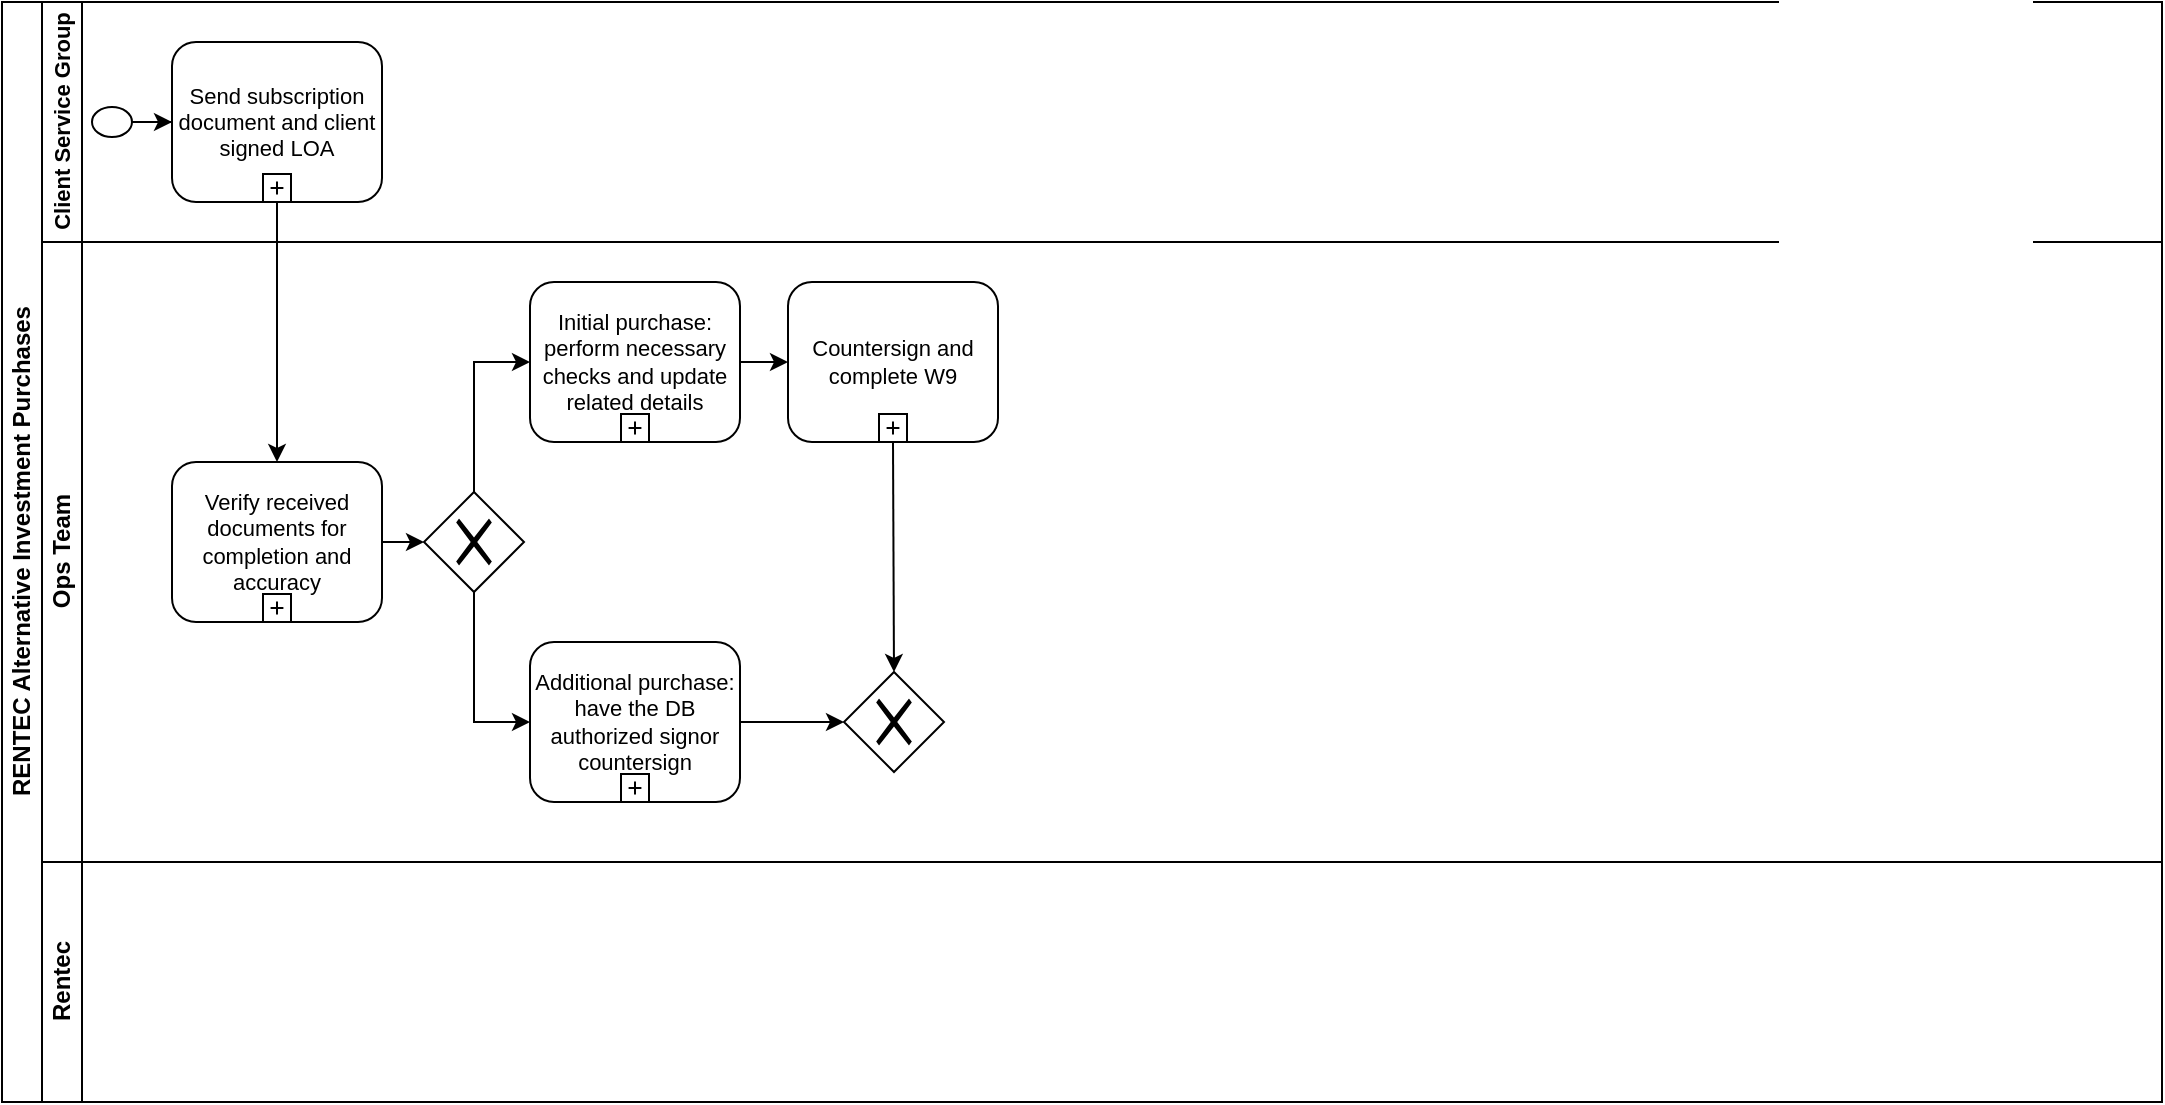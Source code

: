 <mxfile version="12.9.12" type="github">
  <diagram id="prtHgNgQTEPvFCAcTncT" name="Page-1">
    <mxGraphModel dx="1157" dy="643" grid="1" gridSize="10" guides="1" tooltips="1" connect="1" arrows="1" fold="1" page="1" pageScale="1" pageWidth="1100" pageHeight="850" math="0" shadow="0">
      <root>
        <mxCell id="0" />
        <mxCell id="1" parent="0" />
        <mxCell id="dNxyNK7c78bLwvsdeMH5-19" value="RENTEC Alternative Investment Purchases" style="swimlane;html=1;childLayout=stackLayout;resizeParent=1;resizeParentMax=0;horizontal=0;startSize=20;horizontalStack=0;" parent="1" vertex="1">
          <mxGeometry x="10" y="10" width="1080" height="550" as="geometry" />
        </mxCell>
        <mxCell id="dNxyNK7c78bLwvsdeMH5-20" value="Client Service Group" style="swimlane;html=1;startSize=20;horizontal=0;fontSize=11;" parent="dNxyNK7c78bLwvsdeMH5-19" vertex="1">
          <mxGeometry x="20" width="1060" height="120" as="geometry" />
        </mxCell>
        <mxCell id="yQS6I_NQXeDQ-WpkQ5g4-4" value="" style="edgeStyle=orthogonalEdgeStyle;rounded=0;orthogonalLoop=1;jettySize=auto;html=1;fontSize=11;" edge="1" parent="dNxyNK7c78bLwvsdeMH5-20" source="yQS6I_NQXeDQ-WpkQ5g4-1" target="yQS6I_NQXeDQ-WpkQ5g4-2">
          <mxGeometry relative="1" as="geometry" />
        </mxCell>
        <mxCell id="yQS6I_NQXeDQ-WpkQ5g4-1" value="" style="shape=mxgraph.bpmn.shape;html=1;verticalLabelPosition=bottom;labelBackgroundColor=#ffffff;verticalAlign=top;align=center;perimeter=ellipsePerimeter;outlineConnect=0;outline=standard;symbol=general;fontSize=11;" vertex="1" parent="dNxyNK7c78bLwvsdeMH5-20">
          <mxGeometry x="25" y="52.5" width="20" height="15" as="geometry" />
        </mxCell>
        <mxCell id="yQS6I_NQXeDQ-WpkQ5g4-2" value="Send subscription document and client signed LOA" style="html=1;whiteSpace=wrap;rounded=1;dropTarget=0;fontSize=11;" vertex="1" parent="dNxyNK7c78bLwvsdeMH5-20">
          <mxGeometry x="65" y="20" width="105" height="80" as="geometry" />
        </mxCell>
        <mxCell id="yQS6I_NQXeDQ-WpkQ5g4-3" value="" style="html=1;shape=plus;outlineConnect=0;" vertex="1" parent="yQS6I_NQXeDQ-WpkQ5g4-2">
          <mxGeometry x="0.5" y="1" width="14" height="14" relative="1" as="geometry">
            <mxPoint x="-7" y="-14" as="offset" />
          </mxGeometry>
        </mxCell>
        <mxCell id="dNxyNK7c78bLwvsdeMH5-21" value="Ops Team" style="swimlane;html=1;startSize=20;horizontal=0;" parent="dNxyNK7c78bLwvsdeMH5-19" vertex="1">
          <mxGeometry x="20" y="120" width="1060" height="310" as="geometry" />
        </mxCell>
        <mxCell id="yQS6I_NQXeDQ-WpkQ5g4-10" value="" style="edgeStyle=orthogonalEdgeStyle;rounded=0;orthogonalLoop=1;jettySize=auto;html=1;fontSize=11;" edge="1" parent="dNxyNK7c78bLwvsdeMH5-21" source="yQS6I_NQXeDQ-WpkQ5g4-5" target="yQS6I_NQXeDQ-WpkQ5g4-8">
          <mxGeometry relative="1" as="geometry" />
        </mxCell>
        <mxCell id="yQS6I_NQXeDQ-WpkQ5g4-20" value="" style="edgeStyle=orthogonalEdgeStyle;rounded=0;orthogonalLoop=1;jettySize=auto;html=1;fontSize=11;" edge="1" parent="dNxyNK7c78bLwvsdeMH5-21" source="yQS6I_NQXeDQ-WpkQ5g4-12" target="yQS6I_NQXeDQ-WpkQ5g4-18">
          <mxGeometry relative="1" as="geometry" />
        </mxCell>
        <mxCell id="yQS6I_NQXeDQ-WpkQ5g4-12" value="Initial purchase: perform necessary checks and update related details" style="html=1;whiteSpace=wrap;rounded=1;dropTarget=0;fontSize=11;" vertex="1" parent="dNxyNK7c78bLwvsdeMH5-21">
          <mxGeometry x="244" y="20" width="105" height="80" as="geometry" />
        </mxCell>
        <mxCell id="yQS6I_NQXeDQ-WpkQ5g4-13" value="" style="html=1;shape=plus;outlineConnect=0;" vertex="1" parent="yQS6I_NQXeDQ-WpkQ5g4-12">
          <mxGeometry x="0.5" y="1" width="14" height="14" relative="1" as="geometry">
            <mxPoint x="-7" y="-14" as="offset" />
          </mxGeometry>
        </mxCell>
        <mxCell id="yQS6I_NQXeDQ-WpkQ5g4-16" style="edgeStyle=orthogonalEdgeStyle;rounded=0;orthogonalLoop=1;jettySize=auto;html=1;exitX=0.5;exitY=0;exitDx=0;exitDy=0;entryX=0;entryY=0.5;entryDx=0;entryDy=0;fontSize=11;" edge="1" parent="dNxyNK7c78bLwvsdeMH5-21" source="yQS6I_NQXeDQ-WpkQ5g4-8" target="yQS6I_NQXeDQ-WpkQ5g4-12">
          <mxGeometry relative="1" as="geometry" />
        </mxCell>
        <mxCell id="yQS6I_NQXeDQ-WpkQ5g4-17" style="edgeStyle=orthogonalEdgeStyle;rounded=0;orthogonalLoop=1;jettySize=auto;html=1;exitX=0.5;exitY=1;exitDx=0;exitDy=0;entryX=0;entryY=0.5;entryDx=0;entryDy=0;fontSize=11;" edge="1" parent="dNxyNK7c78bLwvsdeMH5-21" source="yQS6I_NQXeDQ-WpkQ5g4-8" target="yQS6I_NQXeDQ-WpkQ5g4-14">
          <mxGeometry relative="1" as="geometry" />
        </mxCell>
        <mxCell id="yQS6I_NQXeDQ-WpkQ5g4-18" value="Countersign and complete W9" style="html=1;whiteSpace=wrap;rounded=1;dropTarget=0;fontSize=11;" vertex="1" parent="dNxyNK7c78bLwvsdeMH5-21">
          <mxGeometry x="373" y="20" width="105" height="80" as="geometry" />
        </mxCell>
        <mxCell id="yQS6I_NQXeDQ-WpkQ5g4-19" value="" style="html=1;shape=plus;outlineConnect=0;" vertex="1" parent="yQS6I_NQXeDQ-WpkQ5g4-18">
          <mxGeometry x="0.5" y="1" width="14" height="14" relative="1" as="geometry">
            <mxPoint x="-7" y="-14" as="offset" />
          </mxGeometry>
        </mxCell>
        <mxCell id="yQS6I_NQXeDQ-WpkQ5g4-24" style="rounded=0;orthogonalLoop=1;jettySize=auto;html=1;exitX=0.5;exitY=1;exitDx=0;exitDy=0;entryX=0.5;entryY=0;entryDx=0;entryDy=0;fontSize=11;" edge="1" parent="yQS6I_NQXeDQ-WpkQ5g4-18" source="yQS6I_NQXeDQ-WpkQ5g4-19" target="yQS6I_NQXeDQ-WpkQ5g4-21">
          <mxGeometry relative="1" as="geometry" />
        </mxCell>
        <mxCell id="yQS6I_NQXeDQ-WpkQ5g4-8" value="" style="shape=mxgraph.bpmn.shape;html=1;verticalLabelPosition=bottom;labelBackgroundColor=#ffffff;verticalAlign=top;align=center;perimeter=rhombusPerimeter;background=gateway;outlineConnect=0;outline=none;symbol=exclusiveGw;fontSize=11;" vertex="1" parent="dNxyNK7c78bLwvsdeMH5-21">
          <mxGeometry x="191" y="125" width="50" height="50" as="geometry" />
        </mxCell>
        <mxCell id="yQS6I_NQXeDQ-WpkQ5g4-5" value="Verify received documents for completion and accuracy" style="html=1;whiteSpace=wrap;rounded=1;dropTarget=0;fontSize=11;" vertex="1" parent="dNxyNK7c78bLwvsdeMH5-21">
          <mxGeometry x="65" y="110" width="105" height="80" as="geometry" />
        </mxCell>
        <mxCell id="yQS6I_NQXeDQ-WpkQ5g4-6" value="" style="html=1;shape=plus;outlineConnect=0;" vertex="1" parent="yQS6I_NQXeDQ-WpkQ5g4-5">
          <mxGeometry x="0.5" y="1" width="14" height="14" relative="1" as="geometry">
            <mxPoint x="-7" y="-14" as="offset" />
          </mxGeometry>
        </mxCell>
        <mxCell id="yQS6I_NQXeDQ-WpkQ5g4-22" value="" style="edgeStyle=orthogonalEdgeStyle;rounded=0;orthogonalLoop=1;jettySize=auto;html=1;fontSize=11;" edge="1" parent="dNxyNK7c78bLwvsdeMH5-21" source="yQS6I_NQXeDQ-WpkQ5g4-14" target="yQS6I_NQXeDQ-WpkQ5g4-21">
          <mxGeometry relative="1" as="geometry" />
        </mxCell>
        <mxCell id="yQS6I_NQXeDQ-WpkQ5g4-14" value="Additional purchase: have the DB authorized signor countersign" style="html=1;whiteSpace=wrap;rounded=1;dropTarget=0;fontSize=11;" vertex="1" parent="dNxyNK7c78bLwvsdeMH5-21">
          <mxGeometry x="244" y="200" width="105" height="80" as="geometry" />
        </mxCell>
        <mxCell id="yQS6I_NQXeDQ-WpkQ5g4-15" value="" style="html=1;shape=plus;outlineConnect=0;" vertex="1" parent="yQS6I_NQXeDQ-WpkQ5g4-14">
          <mxGeometry x="0.5" y="1" width="14" height="14" relative="1" as="geometry">
            <mxPoint x="-7" y="-14" as="offset" />
          </mxGeometry>
        </mxCell>
        <mxCell id="yQS6I_NQXeDQ-WpkQ5g4-21" value="" style="shape=mxgraph.bpmn.shape;html=1;verticalLabelPosition=bottom;labelBackgroundColor=#ffffff;verticalAlign=top;align=center;perimeter=rhombusPerimeter;background=gateway;outlineConnect=0;outline=none;symbol=exclusiveGw;fontSize=11;" vertex="1" parent="dNxyNK7c78bLwvsdeMH5-21">
          <mxGeometry x="401" y="215" width="50" height="50" as="geometry" />
        </mxCell>
        <mxCell id="dNxyNK7c78bLwvsdeMH5-22" value="Rentec" style="swimlane;html=1;startSize=20;horizontal=0;" parent="dNxyNK7c78bLwvsdeMH5-19" vertex="1">
          <mxGeometry x="20" y="430" width="1060" height="120" as="geometry" />
        </mxCell>
        <mxCell id="yQS6I_NQXeDQ-WpkQ5g4-7" value="" style="edgeStyle=orthogonalEdgeStyle;rounded=0;orthogonalLoop=1;jettySize=auto;html=1;fontSize=11;" edge="1" parent="dNxyNK7c78bLwvsdeMH5-19" source="yQS6I_NQXeDQ-WpkQ5g4-2" target="yQS6I_NQXeDQ-WpkQ5g4-5">
          <mxGeometry relative="1" as="geometry" />
        </mxCell>
      </root>
    </mxGraphModel>
  </diagram>
</mxfile>
